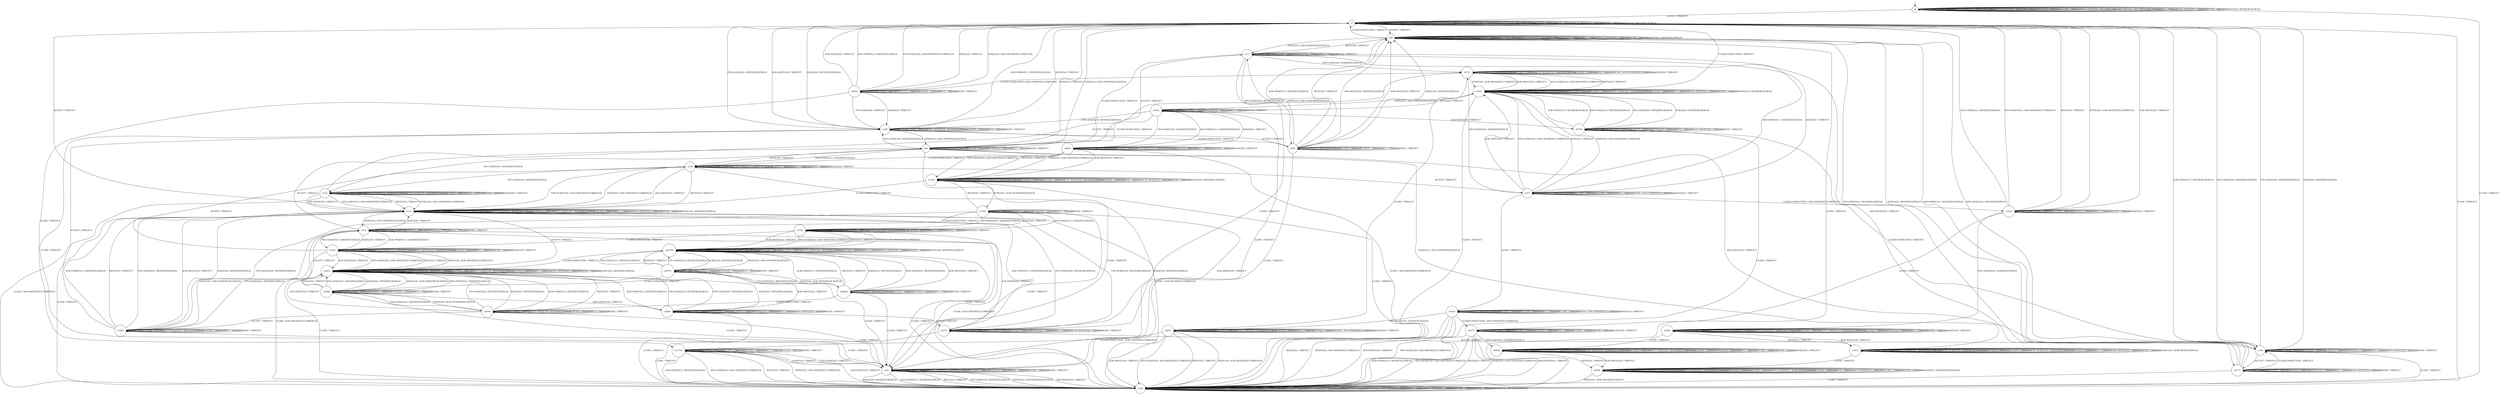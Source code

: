 digraph g {

	 s7 [shape = "circle" label="s7"];
	 s1441 [shape = "circle" label="s1441"];
	 s3046 [shape = "circle" label="s3046"];
	 s25864 [shape = "circle" label="s25864"];
	 s126 [shape = "circle" label="s126"];
	 s1470 [shape = "circle" label="s1470"];
	 s2648 [shape = "circle" label="s2648"];
	 s117 [shape = "circle" label="s117"];
	 s5353 [shape = "circle" label="s5353"];
	 s3562 [shape = "circle" label="s3562"];
	 s4723 [shape = "circle" label="s4723"];
	 s134 [shape = "circle" label="s134"];
	 s96 [shape = "circle" label="s96"];
	 s850 [shape = "circle" label="s850"];
	 s5084 [shape = "circle" label="s5084"];
	 s142 [shape = "circle" label="s142"];
	 s104 [shape = "circle" label="s104"];
	 s7326 [shape = "circle" label="s7326"];
	 s4771 [shape = "circle" label="s4771"];
	 s3561 [shape = "circle" label="s3561"];
	 s3672 [shape = "circle" label="s3672"];
	 s99 [shape = "circle" label="s99"];
	 s11793 [shape = "circle" label="s11793"];
	 s20706 [shape = "circle" label="s20706"];
	 s2649 [shape = "circle" label="s2649"];
	 s3556 [shape = "circle" label="s3556"];
	 s4663 [shape = "circle" label="s4663"];
	 s9816 [shape = "circle" label="s9816"];
	 s3691 [shape = "circle" label="s3691"];
	 s154 [shape = "circle" label="s154"];
	 s5506 [shape = "circle" label="s5506"];
	 s7165 [shape = "circle" label="s7165"];
	 s6799 [shape = "circle" label="s6799"];
	 s0 [shape = "circle" label="s0"];
	 s128 [shape = "circle" label="s128"];
	 s2423 [shape = "circle" label="s2423"];
	 s157 [shape = "circle" label="s157"];
	 s140 [shape = "circle" label="s140"];
	 s3618 [shape = "circle" label="s3618"];
	 s20707 [shape = "circle" label="s20707"];
	 s153 [shape = "circle" label="s153"];
	 s1443 [shape = "circle" label="s1443"];
	 s4952 [shape = "circle" label="s4952"];
	 s7325 [shape = "circle" label="s7325"];
	 s0 -> s0 [label="CLOSECONNECTION / TIMEOUT"];
	 s0 -> s0 [label="ACK+PSH(V,V,1) / RST(ZERO,ZERO,0)"];
	 s0 -> s0 [label="SYN+ACK(V,V,0) / RST(ZERO,ZERO,0)"];
	 s0 -> s0 [label="RST(V,V,0) / TIMEOUT"];
	 s0 -> s0 [label="ACCEPT / TIMEOUT"];
	 s0 -> s0 [label="FIN+ACK(V,V,0) / RST(ZERO,ZERO,0)"];
	 s0 -> s7 [label="LISTEN / TIMEOUT"];
	 s0 -> s0 [label="SYN(V,V,0) / ACK+RST(ZERO,NEXT,0)"];
	 s0 -> s0 [label="RCV / TIMEOUT"];
	 s0 -> s0 [label="ACK+RST(V,V,0) / TIMEOUT"];
	 s0 -> s104 [label="CLOSE / TIMEOUT"];
	 s0 -> s0 [label="SEND / TIMEOUT"];
	 s0 -> s0 [label="ACK(V,V,0) / RST(ZERO,ZERO,0)"];
	 s7 -> s7 [label="CLOSECONNECTION / TIMEOUT"];
	 s7 -> s7 [label="ACK+PSH(V,V,1) / RST(ZERO,ZERO,0)"];
	 s7 -> s7 [label="SYN+ACK(V,V,0) / RST(ZERO,ZERO,0)"];
	 s7 -> s7 [label="RST(V,V,0) / TIMEOUT"];
	 s7 -> s96 [label="ACCEPT / TIMEOUT"];
	 s7 -> s7 [label="FIN+ACK(V,V,0) / RST(ZERO,ZERO,0)"];
	 s7 -> s7 [label="LISTEN / TIMEOUT"];
	 s7 -> s99 [label="SYN(V,V,0) / ACK+SYN(FRESH,NEXT,0)"];
	 s7 -> s7 [label="RCV / TIMEOUT"];
	 s7 -> s7 [label="ACK+RST(V,V,0) / TIMEOUT"];
	 s7 -> s104 [label="CLOSE / TIMEOUT"];
	 s7 -> s7 [label="SEND / TIMEOUT"];
	 s7 -> s7 [label="ACK(V,V,0) / RST(ZERO,ZERO,0)"];
	 s96 -> s7 [label="CLOSECONNECTION / TIMEOUT"];
	 s96 -> s96 [label="ACK+PSH(V,V,1) / RST(ZERO,ZERO,0)"];
	 s96 -> s96 [label="SYN+ACK(V,V,0) / RST(ZERO,ZERO,0)"];
	 s96 -> s96 [label="RST(V,V,0) / TIMEOUT"];
	 s96 -> s96 [label="ACCEPT / TIMEOUT"];
	 s96 -> s96 [label="FIN+ACK(V,V,0) / RST(ZERO,ZERO,0)"];
	 s96 -> s96 [label="LISTEN / TIMEOUT"];
	 s96 -> s117 [label="SYN(V,V,0) / ACK+SYN(FRESH,NEXT,0)"];
	 s96 -> s96 [label="RCV / TIMEOUT"];
	 s96 -> s96 [label="ACK+RST(V,V,0) / TIMEOUT"];
	 s96 -> s104 [label="CLOSE / TIMEOUT"];
	 s96 -> s96 [label="SEND / TIMEOUT"];
	 s96 -> s96 [label="ACK(V,V,0) / RST(ZERO,ZERO,0)"];
	 s99 -> s99 [label="CLOSECONNECTION / TIMEOUT"];
	 s99 -> s126 [label="ACK+PSH(V,V,1) / ACK(NEXT,NEXT,0)"];
	 s99 -> s128 [label="SYN+ACK(V,V,0) / RST(NEXT,ZERO,0)"];
	 s99 -> s7 [label="RST(V,V,0) / TIMEOUT"];
	 s99 -> s117 [label="ACCEPT / TIMEOUT"];
	 s99 -> s134 [label="FIN+ACK(V,V,0) / ACK(NEXT,NEXT,0)"];
	 s99 -> s99 [label="LISTEN / TIMEOUT"];
	 s99 -> s99 [label="SYN(V,V,0) / TIMEOUT"];
	 s99 -> s99 [label="RCV / TIMEOUT"];
	 s99 -> s140 [label="ACK+RST(V,V,0) / TIMEOUT"];
	 s99 -> s142 [label="CLOSE / TIMEOUT"];
	 s99 -> s99 [label="SEND / TIMEOUT"];
	 s99 -> s126 [label="ACK(V,V,0) / TIMEOUT"];
	 s104 -> s104 [label="CLOSECONNECTION / TIMEOUT"];
	 s104 -> s104 [label="ACK+PSH(V,V,1) / RST(ZERO,ZERO,0)"];
	 s104 -> s104 [label="SYN+ACK(V,V,0) / RST(ZERO,ZERO,0)"];
	 s104 -> s104 [label="RST(V,V,0) / TIMEOUT"];
	 s104 -> s104 [label="ACCEPT / TIMEOUT"];
	 s104 -> s104 [label="FIN+ACK(V,V,0) / RST(ZERO,ZERO,0)"];
	 s104 -> s104 [label="LISTEN / TIMEOUT"];
	 s104 -> s104 [label="SYN(V,V,0) / ACK+RST(ZERO,NEXT,0)"];
	 s104 -> s104 [label="RCV / TIMEOUT"];
	 s104 -> s104 [label="ACK+RST(V,V,0) / TIMEOUT"];
	 s104 -> s104 [label="CLOSE / TIMEOUT"];
	 s104 -> s104 [label="SEND / TIMEOUT"];
	 s104 -> s104 [label="ACK(V,V,0) / RST(ZERO,ZERO,0)"];
	 s117 -> s99 [label="CLOSECONNECTION / TIMEOUT"];
	 s117 -> s157 [label="ACK+PSH(V,V,1) / ACK(NEXT,NEXT,0)"];
	 s117 -> s850 [label="SYN+ACK(V,V,0) / RST(NEXT,ZERO,0)"];
	 s117 -> s96 [label="RST(V,V,0) / TIMEOUT"];
	 s117 -> s117 [label="ACCEPT / TIMEOUT"];
	 s117 -> s4723 [label="FIN+ACK(V,V,0) / ACK(NEXT,NEXT,0)"];
	 s117 -> s117 [label="LISTEN / TIMEOUT"];
	 s117 -> s117 [label="SYN(V,V,0) / TIMEOUT"];
	 s117 -> s117 [label="RCV / TIMEOUT"];
	 s117 -> s4771 [label="ACK+RST(V,V,0) / TIMEOUT"];
	 s117 -> s142 [label="CLOSE / TIMEOUT"];
	 s117 -> s117 [label="SEND / TIMEOUT"];
	 s117 -> s157 [label="ACK(V,V,0) / TIMEOUT"];
	 s126 -> s126 [label="CLOSECONNECTION / TIMEOUT"];
	 s126 -> s126 [label="ACK+PSH(V,V,1) / ACK(NEXT,NEXT,0)"];
	 s126 -> s153 [label="SYN+ACK(V,V,0) / ACK+RST(NEXT,CURRENT,0)"];
	 s126 -> s153 [label="RST(V,V,0) / TIMEOUT"];
	 s126 -> s157 [label="ACCEPT / TIMEOUT"];
	 s126 -> s134 [label="FIN+ACK(V,V,0) / ACK(NEXT,NEXT,0)"];
	 s126 -> s126 [label="LISTEN / TIMEOUT"];
	 s126 -> s153 [label="SYN(V,V,0) / ACK+RST(NEXT,CURRENT,0)"];
	 s126 -> s126 [label="RCV / TIMEOUT"];
	 s126 -> s153 [label="ACK+RST(V,V,0) / TIMEOUT"];
	 s126 -> s104 [label="CLOSE / ACK+RST(NEXT,CURRENT,0)"];
	 s126 -> s126 [label="SEND / TIMEOUT"];
	 s126 -> s126 [label="ACK(V,V,0) / TIMEOUT"];
	 s128 -> s128 [label="CLOSECONNECTION / TIMEOUT"];
	 s128 -> s7 [label="ACK+PSH(V,V,1) / RST(NEXT,ZERO,0)"];
	 s128 -> s128 [label="SYN+ACK(V,V,0) / RST(NEXT,ZERO,0)"];
	 s128 -> s7 [label="RST(V,V,0) / TIMEOUT"];
	 s128 -> s850 [label="ACCEPT / TIMEOUT"];
	 s128 -> s7 [label="FIN+ACK(V,V,0) / RST(NEXT,ZERO,0)"];
	 s128 -> s128 [label="LISTEN / TIMEOUT"];
	 s128 -> s99 [label="SYN(V,V,0) / ACK+SYN(FRESH,NEXT,0)"];
	 s128 -> s128 [label="RCV / TIMEOUT"];
	 s128 -> s7 [label="ACK+RST(V,V,0) / TIMEOUT"];
	 s128 -> s142 [label="CLOSE / TIMEOUT"];
	 s128 -> s128 [label="SEND / TIMEOUT"];
	 s128 -> s7 [label="ACK(V,V,0) / RST(NEXT,ZERO,0)"];
	 s134 -> s134 [label="CLOSECONNECTION / TIMEOUT"];
	 s134 -> s134 [label="ACK+PSH(V,V,1) / ACK(NEXT,NEXT,0)"];
	 s134 -> s153 [label="SYN+ACK(V,V,0) / ACK+RST(NEXT,CURRENT,0)"];
	 s134 -> s153 [label="RST(V,V,0) / TIMEOUT"];
	 s134 -> s4723 [label="ACCEPT / TIMEOUT"];
	 s134 -> s134 [label="FIN+ACK(V,V,0) / ACK(NEXT,NEXT,0)"];
	 s134 -> s134 [label="LISTEN / TIMEOUT"];
	 s134 -> s153 [label="SYN(V,V,0) / ACK+RST(NEXT,CURRENT,0)"];
	 s134 -> s134 [label="RCV / TIMEOUT"];
	 s134 -> s153 [label="ACK+RST(V,V,0) / TIMEOUT"];
	 s134 -> s104 [label="CLOSE / ACK+RST(NEXT,CURRENT,0)"];
	 s134 -> s134 [label="SEND / TIMEOUT"];
	 s134 -> s134 [label="ACK(V,V,0) / TIMEOUT"];
	 s140 -> s140 [label="CLOSECONNECTION / TIMEOUT"];
	 s140 -> s7 [label="ACK+PSH(V,V,1) / RST(ZERO,ZERO,0)"];
	 s140 -> s7 [label="SYN+ACK(V,V,0) / RST(ZERO,ZERO,0)"];
	 s140 -> s140 [label="RST(V,V,0) / TIMEOUT"];
	 s140 -> s4771 [label="ACCEPT / TIMEOUT"];
	 s140 -> s7 [label="FIN+ACK(V,V,0) / RST(ZERO,ZERO,0)"];
	 s140 -> s140 [label="LISTEN / TIMEOUT"];
	 s140 -> s140 [label="SYN(V,V,0) / TIMEOUT"];
	 s140 -> s140 [label="RCV / TIMEOUT"];
	 s140 -> s140 [label="ACK+RST(V,V,0) / TIMEOUT"];
	 s140 -> s104 [label="CLOSE / TIMEOUT"];
	 s140 -> s140 [label="SEND / TIMEOUT"];
	 s140 -> s7 [label="ACK(V,V,0) / RST(ZERO,ZERO,0)"];
	 s142 -> s142 [label="CLOSECONNECTION / TIMEOUT"];
	 s142 -> s104 [label="ACK+PSH(V,V,1) / RST(NEXT,ZERO,0)"];
	 s142 -> s142 [label="SYN+ACK(V,V,0) / RST(NEXT,ZERO,0)"];
	 s142 -> s104 [label="RST(V,V,0) / TIMEOUT"];
	 s142 -> s142 [label="ACCEPT / TIMEOUT"];
	 s142 -> s104 [label="FIN+ACK(V,V,0) / RST(NEXT,ZERO,0)"];
	 s142 -> s142 [label="LISTEN / TIMEOUT"];
	 s142 -> s104 [label="SYN(V,V,0) / ACK+RST(ZERO,NEXT,0)"];
	 s142 -> s142 [label="RCV / TIMEOUT"];
	 s142 -> s104 [label="ACK+RST(V,V,0) / TIMEOUT"];
	 s142 -> s142 [label="CLOSE / TIMEOUT"];
	 s142 -> s142 [label="SEND / TIMEOUT"];
	 s142 -> s104 [label="ACK(V,V,0) / RST(NEXT,ZERO,0)"];
	 s153 -> s153 [label="CLOSECONNECTION / TIMEOUT"];
	 s153 -> s153 [label="ACK+PSH(V,V,1) / RST(ZERO,ZERO,0)"];
	 s153 -> s153 [label="SYN+ACK(V,V,0) / RST(ZERO,ZERO,0)"];
	 s153 -> s153 [label="RST(V,V,0) / TIMEOUT"];
	 s153 -> s7 [label="ACCEPT / TIMEOUT"];
	 s153 -> s153 [label="FIN+ACK(V,V,0) / RST(ZERO,ZERO,0)"];
	 s153 -> s153 [label="LISTEN / TIMEOUT"];
	 s153 -> s154 [label="SYN(V,V,0) / ACK+SYN(FRESH,NEXT,0)"];
	 s153 -> s153 [label="RCV / TIMEOUT"];
	 s153 -> s153 [label="ACK+RST(V,V,0) / TIMEOUT"];
	 s153 -> s104 [label="CLOSE / TIMEOUT"];
	 s153 -> s153 [label="SEND / TIMEOUT"];
	 s153 -> s153 [label="ACK(V,V,0) / RST(ZERO,ZERO,0)"];
	 s154 -> s154 [label="CLOSECONNECTION / TIMEOUT"];
	 s154 -> s1441 [label="ACK+PSH(V,V,1) / ACK(NEXT,NEXT,0)"];
	 s154 -> s1443 [label="SYN+ACK(V,V,0) / RST(NEXT,ZERO,0)"];
	 s154 -> s153 [label="RST(V,V,0) / TIMEOUT"];
	 s154 -> s99 [label="ACCEPT / TIMEOUT"];
	 s154 -> s1441 [label="FIN+ACK(V,V,0) / ACK(NEXT,NEXT,0)"];
	 s154 -> s154 [label="LISTEN / TIMEOUT"];
	 s154 -> s154 [label="SYN(V,V,0) / TIMEOUT"];
	 s154 -> s154 [label="RCV / TIMEOUT"];
	 s154 -> s1470 [label="ACK+RST(V,V,0) / TIMEOUT"];
	 s154 -> s142 [label="CLOSE / TIMEOUT"];
	 s154 -> s154 [label="SEND / TIMEOUT"];
	 s154 -> s1441 [label="ACK(V,V,0) / TIMEOUT"];
	 s157 -> s3556 [label="CLOSECONNECTION / ACK+FIN(NEXT,CURRENT,0)"];
	 s157 -> s157 [label="ACK+PSH(V,V,1) / ACK(NEXT,NEXT,0)"];
	 s157 -> s3561 [label="SYN+ACK(V,V,0) / ACK+RST(NEXT,CURRENT,0)"];
	 s157 -> s3561 [label="RST(V,V,0) / TIMEOUT"];
	 s157 -> s157 [label="ACCEPT / TIMEOUT"];
	 s157 -> s4723 [label="FIN+ACK(V,V,0) / ACK(NEXT,NEXT,0)"];
	 s157 -> s157 [label="LISTEN / TIMEOUT"];
	 s157 -> s3561 [label="SYN(V,V,0) / ACK+RST(NEXT,CURRENT,0)"];
	 s157 -> s157 [label="RCV / TIMEOUT"];
	 s157 -> s3561 [label="ACK+RST(V,V,0) / TIMEOUT"];
	 s157 -> s3618 [label="CLOSE / TIMEOUT"];
	 s157 -> s157 [label="SEND / ACK+PSH(NEXT,CURRENT,1)"];
	 s157 -> s157 [label="ACK(V,V,0) / TIMEOUT"];
	 s850 -> s128 [label="CLOSECONNECTION / TIMEOUT"];
	 s850 -> s96 [label="ACK+PSH(V,V,1) / RST(NEXT,ZERO,0)"];
	 s850 -> s850 [label="SYN+ACK(V,V,0) / RST(NEXT,ZERO,0)"];
	 s850 -> s96 [label="RST(V,V,0) / TIMEOUT"];
	 s850 -> s850 [label="ACCEPT / TIMEOUT"];
	 s850 -> s96 [label="FIN+ACK(V,V,0) / RST(NEXT,ZERO,0)"];
	 s850 -> s850 [label="LISTEN / TIMEOUT"];
	 s850 -> s117 [label="SYN(V,V,0) / ACK+SYN(FRESH,NEXT,0)"];
	 s850 -> s850 [label="RCV / TIMEOUT"];
	 s850 -> s96 [label="ACK+RST(V,V,0) / TIMEOUT"];
	 s850 -> s142 [label="CLOSE / TIMEOUT"];
	 s850 -> s850 [label="SEND / TIMEOUT"];
	 s850 -> s96 [label="ACK(V,V,0) / RST(NEXT,ZERO,0)"];
	 s1441 -> s1441 [label="CLOSECONNECTION / TIMEOUT"];
	 s1441 -> s1441 [label="ACK+PSH(V,V,1) / ACK(NEXT,NEXT,0)"];
	 s1441 -> s2423 [label="SYN+ACK(V,V,0) / ACK+RST(NEXT,CURRENT,0)"];
	 s1441 -> s2423 [label="RST(V,V,0) / TIMEOUT"];
	 s1441 -> s126 [label="ACCEPT / TIMEOUT"];
	 s1441 -> s1441 [label="FIN+ACK(V,V,0) / ACK(NEXT,NEXT,0)"];
	 s1441 -> s1441 [label="LISTEN / TIMEOUT"];
	 s1441 -> s2423 [label="SYN(V,V,0) / ACK+RST(NEXT,CURRENT,0)"];
	 s1441 -> s1441 [label="RCV / TIMEOUT"];
	 s1441 -> s2423 [label="ACK+RST(V,V,0) / TIMEOUT"];
	 s1441 -> s104 [label="CLOSE / ACK+RST(NEXT,CURRENT,0)"];
	 s1441 -> s1441 [label="SEND / TIMEOUT"];
	 s1441 -> s1441 [label="ACK(V,V,0) / TIMEOUT"];
	 s1443 -> s1443 [label="CLOSECONNECTION / TIMEOUT"];
	 s1443 -> s153 [label="ACK+PSH(V,V,1) / RST(NEXT,ZERO,0)"];
	 s1443 -> s1443 [label="SYN+ACK(V,V,0) / RST(NEXT,ZERO,0)"];
	 s1443 -> s153 [label="RST(V,V,0) / TIMEOUT"];
	 s1443 -> s128 [label="ACCEPT / TIMEOUT"];
	 s1443 -> s153 [label="FIN+ACK(V,V,0) / RST(NEXT,ZERO,0)"];
	 s1443 -> s1443 [label="LISTEN / TIMEOUT"];
	 s1443 -> s154 [label="SYN(V,V,0) / ACK+SYN(FRESH,NEXT,0)"];
	 s1443 -> s1443 [label="RCV / TIMEOUT"];
	 s1443 -> s153 [label="ACK+RST(V,V,0) / TIMEOUT"];
	 s1443 -> s142 [label="CLOSE / TIMEOUT"];
	 s1443 -> s1443 [label="SEND / TIMEOUT"];
	 s1443 -> s153 [label="ACK(V,V,0) / RST(NEXT,ZERO,0)"];
	 s1470 -> s1470 [label="CLOSECONNECTION / TIMEOUT"];
	 s1470 -> s153 [label="ACK+PSH(V,V,1) / RST(ZERO,ZERO,0)"];
	 s1470 -> s153 [label="SYN+ACK(V,V,0) / RST(ZERO,ZERO,0)"];
	 s1470 -> s1470 [label="RST(V,V,0) / TIMEOUT"];
	 s1470 -> s140 [label="ACCEPT / TIMEOUT"];
	 s1470 -> s153 [label="FIN+ACK(V,V,0) / RST(ZERO,ZERO,0)"];
	 s1470 -> s1470 [label="LISTEN / TIMEOUT"];
	 s1470 -> s1470 [label="SYN(V,V,0) / TIMEOUT"];
	 s1470 -> s1470 [label="RCV / TIMEOUT"];
	 s1470 -> s1470 [label="ACK+RST(V,V,0) / TIMEOUT"];
	 s1470 -> s104 [label="CLOSE / TIMEOUT"];
	 s1470 -> s1470 [label="SEND / TIMEOUT"];
	 s1470 -> s153 [label="ACK(V,V,0) / RST(ZERO,ZERO,0)"];
	 s2423 -> s2423 [label="CLOSECONNECTION / TIMEOUT"];
	 s2423 -> s2423 [label="ACK+PSH(V,V,1) / RST(ZERO,ZERO,0)"];
	 s2423 -> s2423 [label="SYN+ACK(V,V,0) / RST(ZERO,ZERO,0)"];
	 s2423 -> s2423 [label="RST(V,V,0) / TIMEOUT"];
	 s2423 -> s153 [label="ACCEPT / TIMEOUT"];
	 s2423 -> s2423 [label="FIN+ACK(V,V,0) / RST(ZERO,ZERO,0)"];
	 s2423 -> s2423 [label="LISTEN / TIMEOUT"];
	 s2423 -> s2648 [label="SYN(V,V,0) / ACK+SYN(FRESH,NEXT,0)"];
	 s2423 -> s2423 [label="RCV / TIMEOUT"];
	 s2423 -> s2423 [label="ACK+RST(V,V,0) / TIMEOUT"];
	 s2423 -> s104 [label="CLOSE / TIMEOUT"];
	 s2423 -> s2423 [label="SEND / TIMEOUT"];
	 s2423 -> s2423 [label="ACK(V,V,0) / RST(ZERO,ZERO,0)"];
	 s2648 -> s2648 [label="CLOSECONNECTION / TIMEOUT"];
	 s2648 -> s2423 [label="ACK+PSH(V,V,1) / RST(NEXT,ZERO,0)"];
	 s2648 -> s2649 [label="SYN+ACK(V,V,0) / RST(NEXT,ZERO,0)"];
	 s2648 -> s2423 [label="RST(V,V,0) / TIMEOUT"];
	 s2648 -> s154 [label="ACCEPT / TIMEOUT"];
	 s2648 -> s2423 [label="FIN+ACK(V,V,0) / RST(NEXT,ZERO,0)"];
	 s2648 -> s2648 [label="LISTEN / TIMEOUT"];
	 s2648 -> s2648 [label="SYN(V,V,0) / TIMEOUT"];
	 s2648 -> s2648 [label="RCV / TIMEOUT"];
	 s2648 -> s3046 [label="ACK+RST(V,V,0) / TIMEOUT"];
	 s2648 -> s142 [label="CLOSE / TIMEOUT"];
	 s2648 -> s2648 [label="SEND / TIMEOUT"];
	 s2648 -> s2423 [label="ACK(V,V,0) / RST(NEXT,ZERO,0)"];
	 s2649 -> s2649 [label="CLOSECONNECTION / TIMEOUT"];
	 s2649 -> s2423 [label="ACK+PSH(V,V,1) / RST(NEXT,ZERO,0)"];
	 s2649 -> s2649 [label="SYN+ACK(V,V,0) / RST(NEXT,ZERO,0)"];
	 s2649 -> s2423 [label="RST(V,V,0) / TIMEOUT"];
	 s2649 -> s1443 [label="ACCEPT / TIMEOUT"];
	 s2649 -> s2423 [label="FIN+ACK(V,V,0) / RST(NEXT,ZERO,0)"];
	 s2649 -> s2649 [label="LISTEN / TIMEOUT"];
	 s2649 -> s2648 [label="SYN(V,V,0) / ACK+SYN(FRESH,NEXT,0)"];
	 s2649 -> s2649 [label="RCV / TIMEOUT"];
	 s2649 -> s2423 [label="ACK+RST(V,V,0) / TIMEOUT"];
	 s2649 -> s142 [label="CLOSE / TIMEOUT"];
	 s2649 -> s2649 [label="SEND / TIMEOUT"];
	 s2649 -> s2423 [label="ACK(V,V,0) / RST(NEXT,ZERO,0)"];
	 s3046 -> s3046 [label="CLOSECONNECTION / TIMEOUT"];
	 s3046 -> s2423 [label="ACK+PSH(V,V,1) / RST(ZERO,ZERO,0)"];
	 s3046 -> s2423 [label="SYN+ACK(V,V,0) / RST(ZERO,ZERO,0)"];
	 s3046 -> s3046 [label="RST(V,V,0) / TIMEOUT"];
	 s3046 -> s1470 [label="ACCEPT / TIMEOUT"];
	 s3046 -> s2423 [label="FIN+ACK(V,V,0) / RST(ZERO,ZERO,0)"];
	 s3046 -> s3046 [label="LISTEN / TIMEOUT"];
	 s3046 -> s3046 [label="SYN(V,V,0) / TIMEOUT"];
	 s3046 -> s3046 [label="RCV / TIMEOUT"];
	 s3046 -> s3046 [label="ACK+RST(V,V,0) / TIMEOUT"];
	 s3046 -> s104 [label="CLOSE / TIMEOUT"];
	 s3046 -> s3046 [label="SEND / TIMEOUT"];
	 s3046 -> s2423 [label="ACK(V,V,0) / RST(ZERO,ZERO,0)"];
	 s3556 -> s3556 [label="CLOSECONNECTION / TIMEOUT"];
	 s3556 -> s7 [label="ACK+PSH(V,V,1) / RST(NEXT,ZERO,0)"];
	 s3556 -> s7 [label="SYN+ACK(V,V,0) / ACK+RST(NEXT,CURRENT,0)"];
	 s3556 -> s7 [label="RST(V,V,0) / TIMEOUT"];
	 s3556 -> s3556 [label="ACCEPT / TIMEOUT"];
	 s3556 -> s5084 [label="FIN+ACK(V,V,0) / ACK(NEXT,NEXT,0)"];
	 s3556 -> s3556 [label="LISTEN / TIMEOUT"];
	 s3556 -> s7 [label="SYN(V,V,0) / ACK+RST(NEXT,CURRENT,0)"];
	 s3556 -> s3556 [label="RCV / TIMEOUT"];
	 s3556 -> s7 [label="ACK+RST(V,V,0) / TIMEOUT"];
	 s3556 -> s3672 [label="CLOSE / TIMEOUT"];
	 s3556 -> s3556 [label="SEND / TIMEOUT"];
	 s3556 -> s3556 [label="ACK(V,V,0) / TIMEOUT"];
	 s3561 -> s7 [label="CLOSECONNECTION / TIMEOUT"];
	 s3561 -> s3561 [label="ACK+PSH(V,V,1) / RST(ZERO,ZERO,0)"];
	 s3561 -> s3561 [label="SYN+ACK(V,V,0) / RST(ZERO,ZERO,0)"];
	 s3561 -> s3561 [label="RST(V,V,0) / TIMEOUT"];
	 s3561 -> s3561 [label="ACCEPT / TIMEOUT"];
	 s3561 -> s3561 [label="FIN+ACK(V,V,0) / RST(ZERO,ZERO,0)"];
	 s3561 -> s3561 [label="LISTEN / TIMEOUT"];
	 s3561 -> s3562 [label="SYN(V,V,0) / ACK+SYN(FRESH,NEXT,0)"];
	 s3561 -> s3561 [label="RCV / TIMEOUT"];
	 s3561 -> s3561 [label="ACK+RST(V,V,0) / TIMEOUT"];
	 s3561 -> s104 [label="CLOSE / TIMEOUT"];
	 s3561 -> s3561 [label="SEND / TIMEOUT"];
	 s3561 -> s3561 [label="ACK(V,V,0) / RST(ZERO,ZERO,0)"];
	 s3562 -> s99 [label="CLOSECONNECTION / TIMEOUT"];
	 s3562 -> s4663 [label="ACK+PSH(V,V,1) / ACK(NEXT,NEXT,0)"];
	 s3562 -> s128 [label="SYN+ACK(V,V,0) / RST(NEXT,ZERO,0)"];
	 s3562 -> s3561 [label="RST(V,V,0) / TIMEOUT"];
	 s3562 -> s3562 [label="ACCEPT / TIMEOUT"];
	 s3562 -> s4663 [label="FIN+ACK(V,V,0) / ACK(NEXT,NEXT,0)"];
	 s3562 -> s3562 [label="LISTEN / TIMEOUT"];
	 s3562 -> s3562 [label="SYN(V,V,0) / TIMEOUT"];
	 s3562 -> s3562 [label="RCV / TIMEOUT"];
	 s3562 -> s6799 [label="ACK+RST(V,V,0) / TIMEOUT"];
	 s3562 -> s142 [label="CLOSE / TIMEOUT"];
	 s3562 -> s3562 [label="SEND / TIMEOUT"];
	 s3562 -> s4663 [label="ACK(V,V,0) / TIMEOUT"];
	 s3618 -> s3672 [label="CLOSECONNECTION / ACK+FIN(NEXT,CURRENT,0)"];
	 s3618 -> s3618 [label="ACK+PSH(V,V,1) / ACK(NEXT,NEXT,0)"];
	 s3618 -> s104 [label="SYN+ACK(V,V,0) / ACK+RST(NEXT,CURRENT,0)"];
	 s3618 -> s104 [label="RST(V,V,0) / TIMEOUT"];
	 s3618 -> s3618 [label="ACCEPT / TIMEOUT"];
	 s3618 -> s3691 [label="FIN+ACK(V,V,0) / ACK(NEXT,NEXT,0)"];
	 s3618 -> s3618 [label="LISTEN / TIMEOUT"];
	 s3618 -> s104 [label="SYN(V,V,0) / ACK+RST(NEXT,CURRENT,0)"];
	 s3618 -> s3618 [label="RCV / TIMEOUT"];
	 s3618 -> s104 [label="ACK+RST(V,V,0) / TIMEOUT"];
	 s3618 -> s3618 [label="CLOSE / TIMEOUT"];
	 s3618 -> s3618 [label="SEND / ACK+PSH(NEXT,CURRENT,1)"];
	 s3618 -> s3618 [label="ACK(V,V,0) / TIMEOUT"];
	 s3672 -> s3672 [label="CLOSECONNECTION / TIMEOUT"];
	 s3672 -> s104 [label="ACK+PSH(V,V,1) / RST(NEXT,ZERO,0)"];
	 s3672 -> s104 [label="SYN+ACK(V,V,0) / ACK+RST(NEXT,CURRENT,0)"];
	 s3672 -> s104 [label="RST(V,V,0) / TIMEOUT"];
	 s3672 -> s3672 [label="ACCEPT / TIMEOUT"];
	 s3672 -> s9816 [label="FIN+ACK(V,V,0) / ACK(NEXT,NEXT,0)"];
	 s3672 -> s3672 [label="LISTEN / TIMEOUT"];
	 s3672 -> s104 [label="SYN(V,V,0) / ACK+RST(NEXT,CURRENT,0)"];
	 s3672 -> s3672 [label="RCV / TIMEOUT"];
	 s3672 -> s104 [label="ACK+RST(V,V,0) / TIMEOUT"];
	 s3672 -> s3672 [label="CLOSE / TIMEOUT"];
	 s3672 -> s3672 [label="SEND / TIMEOUT"];
	 s3672 -> s3672 [label="ACK(V,V,0) / TIMEOUT"];
	 s3691 -> s11793 [label="CLOSECONNECTION / ACK+FIN(NEXT,CURRENT,0)"];
	 s3691 -> s3691 [label="ACK+PSH(V,V,1) / ACK(NEXT,NEXT,0)"];
	 s3691 -> s104 [label="SYN+ACK(V,V,0) / ACK+RST(NEXT,CURRENT,0)"];
	 s3691 -> s104 [label="RST(V,V,0) / TIMEOUT"];
	 s3691 -> s3691 [label="ACCEPT / TIMEOUT"];
	 s3691 -> s3691 [label="FIN+ACK(V,V,0) / ACK(NEXT,NEXT,0)"];
	 s3691 -> s3691 [label="LISTEN / TIMEOUT"];
	 s3691 -> s104 [label="SYN(V,V,0) / ACK+RST(NEXT,CURRENT,0)"];
	 s3691 -> s3691 [label="RCV / TIMEOUT"];
	 s3691 -> s104 [label="ACK+RST(V,V,0) / TIMEOUT"];
	 s3691 -> s3691 [label="CLOSE / TIMEOUT"];
	 s3691 -> s3691 [label="SEND / ACK+PSH(NEXT,CURRENT,1)"];
	 s3691 -> s3691 [label="ACK(V,V,0) / TIMEOUT"];
	 s4663 -> s126 [label="CLOSECONNECTION / TIMEOUT"];
	 s4663 -> s4663 [label="ACK+PSH(V,V,1) / ACK(NEXT,NEXT,0)"];
	 s4663 -> s7165 [label="SYN+ACK(V,V,0) / ACK+RST(NEXT,CURRENT,0)"];
	 s4663 -> s7165 [label="RST(V,V,0) / TIMEOUT"];
	 s4663 -> s4663 [label="ACCEPT / TIMEOUT"];
	 s4663 -> s4663 [label="FIN+ACK(V,V,0) / ACK(NEXT,NEXT,0)"];
	 s4663 -> s4663 [label="LISTEN / TIMEOUT"];
	 s4663 -> s7165 [label="SYN(V,V,0) / ACK+RST(NEXT,CURRENT,0)"];
	 s4663 -> s4663 [label="RCV / TIMEOUT"];
	 s4663 -> s7165 [label="ACK+RST(V,V,0) / TIMEOUT"];
	 s4663 -> s104 [label="CLOSE / ACK+RST(NEXT,CURRENT,0)"];
	 s4663 -> s4663 [label="SEND / TIMEOUT"];
	 s4663 -> s4663 [label="ACK(V,V,0) / TIMEOUT"];
	 s4723 -> s4952 [label="CLOSECONNECTION / ACK+FIN(NEXT,CURRENT,0)"];
	 s4723 -> s4723 [label="ACK+PSH(V,V,1) / ACK(NEXT,NEXT,0)"];
	 s4723 -> s3561 [label="SYN+ACK(V,V,0) / ACK+RST(NEXT,CURRENT,0)"];
	 s4723 -> s3561 [label="RST(V,V,0) / TIMEOUT"];
	 s4723 -> s4723 [label="ACCEPT / TIMEOUT"];
	 s4723 -> s4723 [label="FIN+ACK(V,V,0) / ACK(NEXT,NEXT,0)"];
	 s4723 -> s4723 [label="LISTEN / TIMEOUT"];
	 s4723 -> s3561 [label="SYN(V,V,0) / ACK+RST(NEXT,CURRENT,0)"];
	 s4723 -> s4723 [label="RCV / TIMEOUT"];
	 s4723 -> s3561 [label="ACK+RST(V,V,0) / TIMEOUT"];
	 s4723 -> s3691 [label="CLOSE / TIMEOUT"];
	 s4723 -> s4723 [label="SEND / ACK+PSH(NEXT,CURRENT,1)"];
	 s4723 -> s4723 [label="ACK(V,V,0) / TIMEOUT"];
	 s4771 -> s140 [label="CLOSECONNECTION / TIMEOUT"];
	 s4771 -> s96 [label="ACK+PSH(V,V,1) / RST(ZERO,ZERO,0)"];
	 s4771 -> s96 [label="SYN+ACK(V,V,0) / RST(ZERO,ZERO,0)"];
	 s4771 -> s4771 [label="RST(V,V,0) / TIMEOUT"];
	 s4771 -> s4771 [label="ACCEPT / TIMEOUT"];
	 s4771 -> s96 [label="FIN+ACK(V,V,0) / RST(ZERO,ZERO,0)"];
	 s4771 -> s4771 [label="LISTEN / TIMEOUT"];
	 s4771 -> s4771 [label="SYN(V,V,0) / TIMEOUT"];
	 s4771 -> s4771 [label="RCV / TIMEOUT"];
	 s4771 -> s4771 [label="ACK+RST(V,V,0) / TIMEOUT"];
	 s4771 -> s104 [label="CLOSE / TIMEOUT"];
	 s4771 -> s4771 [label="SEND / TIMEOUT"];
	 s4771 -> s96 [label="ACK(V,V,0) / RST(ZERO,ZERO,0)"];
	 s4952 -> s4952 [label="CLOSECONNECTION / TIMEOUT"];
	 s4952 -> s7 [label="ACK+PSH(V,V,1) / RST(NEXT,ZERO,0)"];
	 s4952 -> s7 [label="SYN+ACK(V,V,0) / ACK+RST(NEXT,CURRENT,0)"];
	 s4952 -> s7 [label="RST(V,V,0) / TIMEOUT"];
	 s4952 -> s4952 [label="ACCEPT / TIMEOUT"];
	 s4952 -> s128 [label="FIN+ACK(V,V,0) / TIMEOUT"];
	 s4952 -> s4952 [label="LISTEN / TIMEOUT"];
	 s4952 -> s7 [label="SYN(V,V,0) / ACK+RST(NEXT,CURRENT,0)"];
	 s4952 -> s4952 [label="RCV / TIMEOUT"];
	 s4952 -> s7 [label="ACK+RST(V,V,0) / TIMEOUT"];
	 s4952 -> s11793 [label="CLOSE / TIMEOUT"];
	 s4952 -> s4952 [label="SEND / TIMEOUT"];
	 s4952 -> s128 [label="ACK(V,V,0) / TIMEOUT"];
	 s5084 -> s5084 [label="CLOSECONNECTION / TIMEOUT"];
	 s5084 -> s5084 [label="ACK+PSH(V,V,1) / ACK(NEXT,CURRENT,0)"];
	 s5084 -> s5084 [label="SYN+ACK(V,V,0) / ACK(NEXT,CURRENT,0)"];
	 s5084 -> s5353 [label="RST(V,V,0) / TIMEOUT"];
	 s5084 -> s5084 [label="ACCEPT / TIMEOUT"];
	 s5084 -> s5084 [label="FIN+ACK(V,V,0) / ACK(NEXT,CURRENT,0)"];
	 s5084 -> s5084 [label="LISTEN / TIMEOUT"];
	 s5084 -> s5084 [label="SYN(V,V,0) / TIMEOUT"];
	 s5084 -> s5084 [label="RCV / TIMEOUT"];
	 s5084 -> s5353 [label="ACK+RST(V,V,0) / TIMEOUT"];
	 s5084 -> s9816 [label="CLOSE / TIMEOUT"];
	 s5084 -> s5084 [label="SEND / TIMEOUT"];
	 s5084 -> s5084 [label="ACK(V,V,0) / TIMEOUT"];
	 s5353 -> s5353 [label="CLOSECONNECTION / TIMEOUT"];
	 s5353 -> s5353 [label="ACK+PSH(V,V,1) / ACK(FRESH,FRESH,0)"];
	 s5353 -> s5353 [label="SYN+ACK(V,V,0) / ACK(FRESH,FRESH,0)"];
	 s5353 -> s5353 [label="RST(V,V,0) / TIMEOUT"];
	 s5353 -> s5353 [label="ACCEPT / TIMEOUT"];
	 s5353 -> s5353 [label="FIN+ACK(V,V,0) / ACK(FRESH,FRESH,0)"];
	 s5353 -> s5353 [label="LISTEN / TIMEOUT"];
	 s5353 -> s99 [label="SYN(V,V,0) / ACK+SYN(FRESH,NEXT,0)"];
	 s5353 -> s5353 [label="RCV / TIMEOUT"];
	 s5353 -> s5353 [label="ACK+RST(V,V,0) / TIMEOUT"];
	 s5353 -> s5506 [label="CLOSE / TIMEOUT"];
	 s5353 -> s5353 [label="SEND / TIMEOUT"];
	 s5353 -> s5353 [label="ACK(V,V,0) / ACK(FRESH,FRESH,0)"];
	 s5506 -> s5506 [label="CLOSECONNECTION / TIMEOUT"];
	 s5506 -> s5506 [label="ACK+PSH(V,V,1) / ACK(FRESH,FRESH,0)"];
	 s5506 -> s5506 [label="SYN+ACK(V,V,0) / ACK(FRESH,FRESH,0)"];
	 s5506 -> s5506 [label="RST(V,V,0) / TIMEOUT"];
	 s5506 -> s5506 [label="ACCEPT / TIMEOUT"];
	 s5506 -> s5506 [label="FIN+ACK(V,V,0) / ACK(FRESH,FRESH,0)"];
	 s5506 -> s5506 [label="LISTEN / TIMEOUT"];
	 s5506 -> s104 [label="SYN(V,V,0) / ACK+RST(ZERO,NEXT,0)"];
	 s5506 -> s5506 [label="RCV / TIMEOUT"];
	 s5506 -> s5506 [label="ACK+RST(V,V,0) / TIMEOUT"];
	 s5506 -> s5506 [label="CLOSE / TIMEOUT"];
	 s5506 -> s5506 [label="SEND / TIMEOUT"];
	 s5506 -> s5506 [label="ACK(V,V,0) / ACK(FRESH,FRESH,0)"];
	 s6799 -> s140 [label="CLOSECONNECTION / TIMEOUT"];
	 s6799 -> s3561 [label="ACK+PSH(V,V,1) / RST(ZERO,ZERO,0)"];
	 s6799 -> s3561 [label="SYN+ACK(V,V,0) / RST(ZERO,ZERO,0)"];
	 s6799 -> s6799 [label="RST(V,V,0) / TIMEOUT"];
	 s6799 -> s6799 [label="ACCEPT / TIMEOUT"];
	 s6799 -> s3561 [label="FIN+ACK(V,V,0) / RST(ZERO,ZERO,0)"];
	 s6799 -> s6799 [label="LISTEN / TIMEOUT"];
	 s6799 -> s6799 [label="SYN(V,V,0) / TIMEOUT"];
	 s6799 -> s6799 [label="RCV / TIMEOUT"];
	 s6799 -> s6799 [label="ACK+RST(V,V,0) / TIMEOUT"];
	 s6799 -> s104 [label="CLOSE / TIMEOUT"];
	 s6799 -> s6799 [label="SEND / TIMEOUT"];
	 s6799 -> s3561 [label="ACK(V,V,0) / RST(ZERO,ZERO,0)"];
	 s7165 -> s153 [label="CLOSECONNECTION / TIMEOUT"];
	 s7165 -> s7165 [label="ACK+PSH(V,V,1) / RST(ZERO,ZERO,0)"];
	 s7165 -> s7165 [label="SYN+ACK(V,V,0) / RST(ZERO,ZERO,0)"];
	 s7165 -> s7165 [label="RST(V,V,0) / TIMEOUT"];
	 s7165 -> s7165 [label="ACCEPT / TIMEOUT"];
	 s7165 -> s7165 [label="FIN+ACK(V,V,0) / RST(ZERO,ZERO,0)"];
	 s7165 -> s7165 [label="LISTEN / TIMEOUT"];
	 s7165 -> s7325 [label="SYN(V,V,0) / ACK+SYN(FRESH,NEXT,0)"];
	 s7165 -> s7165 [label="RCV / TIMEOUT"];
	 s7165 -> s7165 [label="ACK+RST(V,V,0) / TIMEOUT"];
	 s7165 -> s104 [label="CLOSE / TIMEOUT"];
	 s7165 -> s7165 [label="SEND / TIMEOUT"];
	 s7165 -> s7165 [label="ACK(V,V,0) / RST(ZERO,ZERO,0)"];
	 s7325 -> s154 [label="CLOSECONNECTION / TIMEOUT"];
	 s7325 -> s7326 [label="ACK+PSH(V,V,1) / ACK(NEXT,NEXT,0)"];
	 s7325 -> s1443 [label="SYN+ACK(V,V,0) / RST(NEXT,ZERO,0)"];
	 s7325 -> s7165 [label="RST(V,V,0) / TIMEOUT"];
	 s7325 -> s7325 [label="ACCEPT / TIMEOUT"];
	 s7325 -> s7326 [label="FIN+ACK(V,V,0) / ACK(NEXT,NEXT,0)"];
	 s7325 -> s7325 [label="LISTEN / TIMEOUT"];
	 s7325 -> s7325 [label="SYN(V,V,0) / TIMEOUT"];
	 s7325 -> s7325 [label="RCV / TIMEOUT"];
	 s7325 -> s1470 [label="ACK+RST(V,V,0) / TIMEOUT"];
	 s7325 -> s142 [label="CLOSE / TIMEOUT"];
	 s7325 -> s7325 [label="SEND / TIMEOUT"];
	 s7325 -> s7326 [label="ACK(V,V,0) / TIMEOUT"];
	 s7326 -> s1441 [label="CLOSECONNECTION / TIMEOUT"];
	 s7326 -> s7326 [label="ACK+PSH(V,V,1) / ACK(NEXT,NEXT,0)"];
	 s7326 -> s20706 [label="SYN+ACK(V,V,0) / ACK+RST(NEXT,CURRENT,0)"];
	 s7326 -> s20706 [label="RST(V,V,0) / TIMEOUT"];
	 s7326 -> s7326 [label="ACCEPT / TIMEOUT"];
	 s7326 -> s7326 [label="FIN+ACK(V,V,0) / ACK(NEXT,NEXT,0)"];
	 s7326 -> s7326 [label="LISTEN / TIMEOUT"];
	 s7326 -> s20706 [label="SYN(V,V,0) / ACK+RST(NEXT,CURRENT,0)"];
	 s7326 -> s7326 [label="RCV / TIMEOUT"];
	 s7326 -> s20706 [label="ACK+RST(V,V,0) / TIMEOUT"];
	 s7326 -> s104 [label="CLOSE / ACK+RST(NEXT,CURRENT,0)"];
	 s7326 -> s7326 [label="SEND / TIMEOUT"];
	 s7326 -> s7326 [label="ACK(V,V,0) / TIMEOUT"];
	 s9816 -> s9816 [label="CLOSECONNECTION / TIMEOUT"];
	 s9816 -> s9816 [label="ACK+PSH(V,V,1) / ACK(NEXT,CURRENT,0)"];
	 s9816 -> s9816 [label="SYN+ACK(V,V,0) / ACK(NEXT,CURRENT,0)"];
	 s9816 -> s5506 [label="RST(V,V,0) / TIMEOUT"];
	 s9816 -> s9816 [label="ACCEPT / TIMEOUT"];
	 s9816 -> s9816 [label="FIN+ACK(V,V,0) / ACK(NEXT,CURRENT,0)"];
	 s9816 -> s9816 [label="LISTEN / TIMEOUT"];
	 s9816 -> s9816 [label="SYN(V,V,0) / TIMEOUT"];
	 s9816 -> s9816 [label="RCV / TIMEOUT"];
	 s9816 -> s5506 [label="ACK+RST(V,V,0) / TIMEOUT"];
	 s9816 -> s9816 [label="CLOSE / TIMEOUT"];
	 s9816 -> s9816 [label="SEND / TIMEOUT"];
	 s9816 -> s9816 [label="ACK(V,V,0) / TIMEOUT"];
	 s11793 -> s11793 [label="CLOSECONNECTION / TIMEOUT"];
	 s11793 -> s104 [label="ACK+PSH(V,V,1) / RST(NEXT,ZERO,0)"];
	 s11793 -> s104 [label="SYN+ACK(V,V,0) / ACK+RST(NEXT,CURRENT,0)"];
	 s11793 -> s104 [label="RST(V,V,0) / TIMEOUT"];
	 s11793 -> s11793 [label="ACCEPT / TIMEOUT"];
	 s11793 -> s142 [label="FIN+ACK(V,V,0) / TIMEOUT"];
	 s11793 -> s11793 [label="LISTEN / TIMEOUT"];
	 s11793 -> s104 [label="SYN(V,V,0) / ACK+RST(NEXT,CURRENT,0)"];
	 s11793 -> s11793 [label="RCV / TIMEOUT"];
	 s11793 -> s104 [label="ACK+RST(V,V,0) / TIMEOUT"];
	 s11793 -> s11793 [label="CLOSE / TIMEOUT"];
	 s11793 -> s11793 [label="SEND / TIMEOUT"];
	 s11793 -> s142 [label="ACK(V,V,0) / TIMEOUT"];
	 s20706 -> s2423 [label="CLOSECONNECTION / TIMEOUT"];
	 s20706 -> s20706 [label="ACK+PSH(V,V,1) / RST(ZERO,ZERO,0)"];
	 s20706 -> s20706 [label="SYN+ACK(V,V,0) / RST(ZERO,ZERO,0)"];
	 s20706 -> s20706 [label="RST(V,V,0) / TIMEOUT"];
	 s20706 -> s20706 [label="ACCEPT / TIMEOUT"];
	 s20706 -> s20706 [label="FIN+ACK(V,V,0) / RST(ZERO,ZERO,0)"];
	 s20706 -> s20706 [label="LISTEN / TIMEOUT"];
	 s20706 -> s20707 [label="SYN(V,V,0) / ACK+SYN(FRESH,NEXT,0)"];
	 s20706 -> s20706 [label="RCV / TIMEOUT"];
	 s20706 -> s20706 [label="ACK+RST(V,V,0) / TIMEOUT"];
	 s20706 -> s104 [label="CLOSE / TIMEOUT"];
	 s20706 -> s20706 [label="SEND / TIMEOUT"];
	 s20706 -> s20706 [label="ACK(V,V,0) / RST(ZERO,ZERO,0)"];
	 s20707 -> s2648 [label="CLOSECONNECTION / TIMEOUT"];
	 s20707 -> s20706 [label="ACK+PSH(V,V,1) / RST(NEXT,ZERO,0)"];
	 s20707 -> s25864 [label="SYN+ACK(V,V,0) / RST(NEXT,ZERO,0)"];
	 s20707 -> s20706 [label="RST(V,V,0) / TIMEOUT"];
	 s20707 -> s20707 [label="ACCEPT / TIMEOUT"];
	 s20707 -> s20706 [label="FIN+ACK(V,V,0) / RST(NEXT,ZERO,0)"];
	 s20707 -> s20707 [label="LISTEN / TIMEOUT"];
	 s20707 -> s20707 [label="SYN(V,V,0) / TIMEOUT"];
	 s20707 -> s20707 [label="RCV / TIMEOUT"];
	 s20707 -> s3046 [label="ACK+RST(V,V,0) / TIMEOUT"];
	 s20707 -> s142 [label="CLOSE / TIMEOUT"];
	 s20707 -> s20707 [label="SEND / TIMEOUT"];
	 s20707 -> s20706 [label="ACK(V,V,0) / RST(NEXT,ZERO,0)"];
	 s25864 -> s2649 [label="CLOSECONNECTION / TIMEOUT"];
	 s25864 -> s20706 [label="ACK+PSH(V,V,1) / RST(NEXT,ZERO,0)"];
	 s25864 -> s25864 [label="SYN+ACK(V,V,0) / RST(NEXT,ZERO,0)"];
	 s25864 -> s20706 [label="RST(V,V,0) / TIMEOUT"];
	 s25864 -> s25864 [label="ACCEPT / TIMEOUT"];
	 s25864 -> s20706 [label="FIN+ACK(V,V,0) / RST(NEXT,ZERO,0)"];
	 s25864 -> s25864 [label="LISTEN / TIMEOUT"];
	 s25864 -> s20707 [label="SYN(V,V,0) / ACK+SYN(FRESH,NEXT,0)"];
	 s25864 -> s25864 [label="RCV / TIMEOUT"];
	 s25864 -> s20706 [label="ACK+RST(V,V,0) / TIMEOUT"];
	 s25864 -> s142 [label="CLOSE / TIMEOUT"];
	 s25864 -> s25864 [label="SEND / TIMEOUT"];
	 s25864 -> s20706 [label="ACK(V,V,0) / RST(NEXT,ZERO,0)"];
__start0 [label="" shape="none" width="0" height="0"];
		__start0 -> s0;

}

